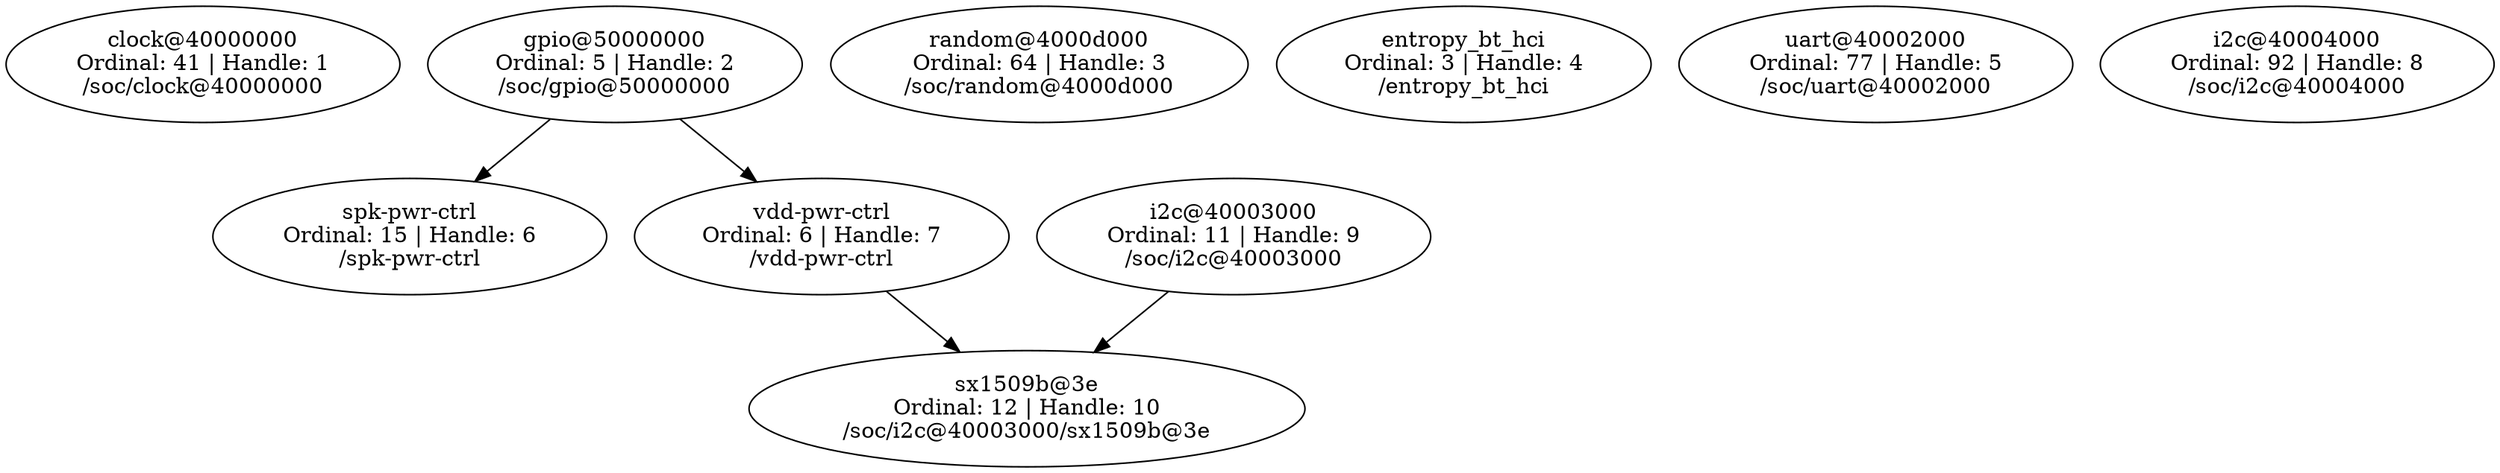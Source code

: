 // /home/user/csse4011/Vidar-Blue/thingy/build/zephyr/zephyr_pre0.elf
digraph "Device dependency graph" {
	41 [label="clock@40000000\nOrdinal: 41 | Handle: 1\n/soc/clock@40000000"]
	5 [label="gpio@50000000\nOrdinal: 5 | Handle: 2\n/soc/gpio@50000000"]
	64 [label="random@4000d000\nOrdinal: 64 | Handle: 3\n/soc/random@4000d000"]
	3 [label="entropy_bt_hci\nOrdinal: 3 | Handle: 4\n/entropy_bt_hci"]
	77 [label="uart@40002000\nOrdinal: 77 | Handle: 5\n/soc/uart@40002000"]
	15 [label="spk-pwr-ctrl\nOrdinal: 15 | Handle: 6\n/spk-pwr-ctrl"]
	6 [label="vdd-pwr-ctrl\nOrdinal: 6 | Handle: 7\n/vdd-pwr-ctrl"]
	92 [label="i2c@40004000\nOrdinal: 92 | Handle: 8\n/soc/i2c@40004000"]
	11 [label="i2c@40003000\nOrdinal: 11 | Handle: 9\n/soc/i2c@40003000"]
	12 [label="sx1509b@3e\nOrdinal: 12 | Handle: 10\n/soc/i2c@40003000/sx1509b@3e"]
	5 -> 6
	5 -> 15
	6 -> 12
	11 -> 12
}
